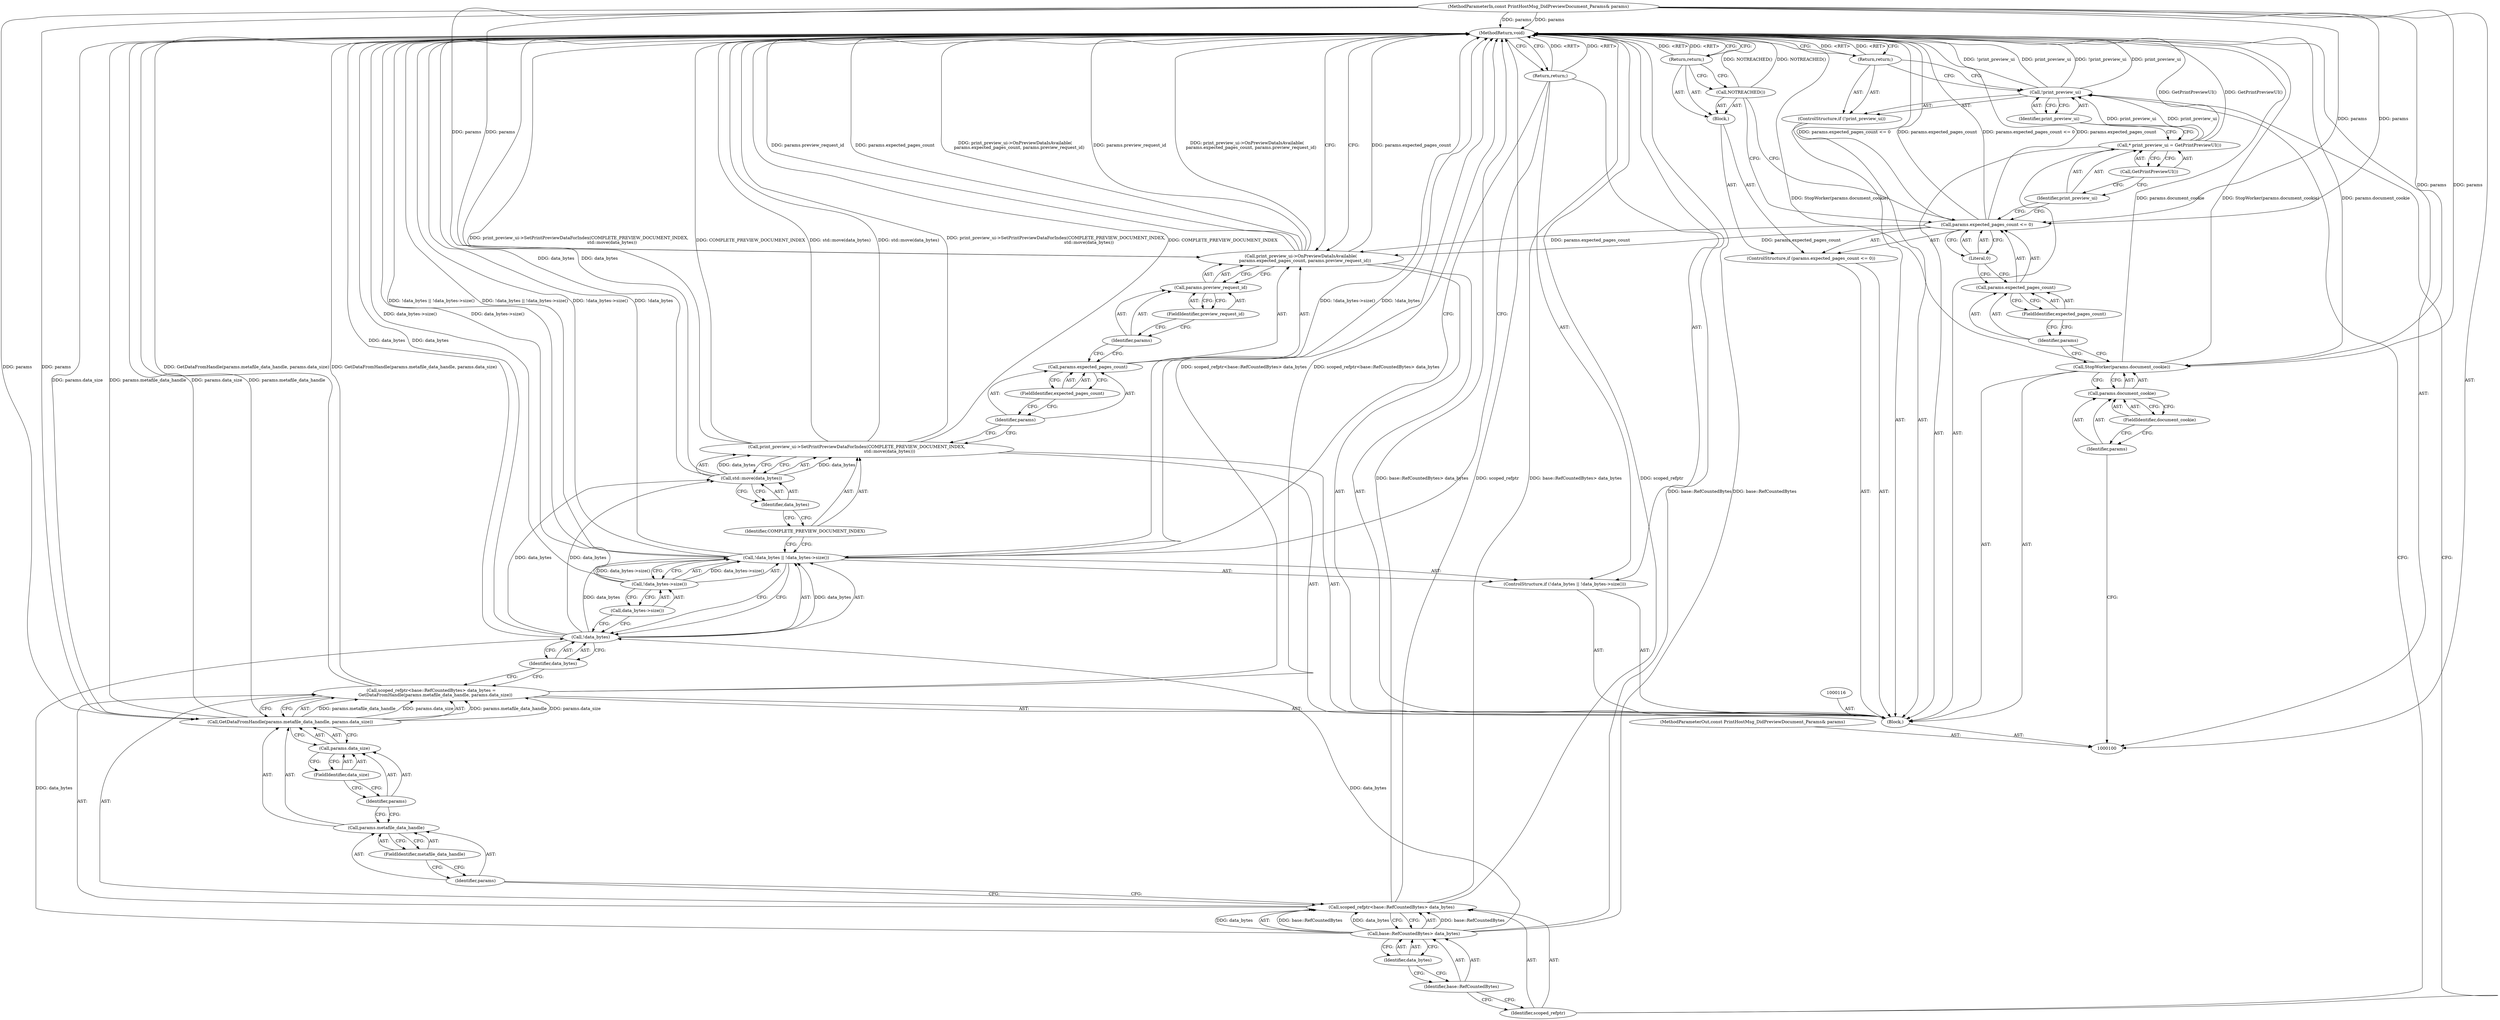 digraph "1_Chrome_9c391ac04f9ac478c8b0e43b359c2b43a6c892ab_2" {
"1000155" [label="(MethodReturn,void)"];
"1000117" [label="(Call,* print_preview_ui = GetPrintPreviewUI())"];
"1000118" [label="(Identifier,print_preview_ui)"];
"1000119" [label="(Call,GetPrintPreviewUI())"];
"1000120" [label="(ControlStructure,if (!print_preview_ui))"];
"1000121" [label="(Call,!print_preview_ui)"];
"1000122" [label="(Identifier,print_preview_ui)"];
"1000123" [label="(Return,return;)"];
"1000127" [label="(Call,base::RefCountedBytes> data_bytes)"];
"1000128" [label="(Identifier,base::RefCountedBytes)"];
"1000124" [label="(Call,scoped_refptr<base::RefCountedBytes> data_bytes =\n      GetDataFromHandle(params.metafile_data_handle, params.data_size))"];
"1000125" [label="(Call,scoped_refptr<base::RefCountedBytes> data_bytes)"];
"1000126" [label="(Identifier,scoped_refptr)"];
"1000129" [label="(Identifier,data_bytes)"];
"1000131" [label="(Call,params.metafile_data_handle)"];
"1000132" [label="(Identifier,params)"];
"1000133" [label="(FieldIdentifier,metafile_data_handle)"];
"1000134" [label="(Call,params.data_size)"];
"1000135" [label="(Identifier,params)"];
"1000130" [label="(Call,GetDataFromHandle(params.metafile_data_handle, params.data_size))"];
"1000136" [label="(FieldIdentifier,data_size)"];
"1000137" [label="(ControlStructure,if (!data_bytes || !data_bytes->size()))"];
"1000141" [label="(Call,!data_bytes->size())"];
"1000142" [label="(Call,data_bytes->size())"];
"1000138" [label="(Call,!data_bytes || !data_bytes->size())"];
"1000139" [label="(Call,!data_bytes)"];
"1000140" [label="(Identifier,data_bytes)"];
"1000143" [label="(Return,return;)"];
"1000144" [label="(Call,print_preview_ui->SetPrintPreviewDataForIndex(COMPLETE_PREVIEW_DOCUMENT_INDEX,\n                                                std::move(data_bytes)))"];
"1000145" [label="(Identifier,COMPLETE_PREVIEW_DOCUMENT_INDEX)"];
"1000146" [label="(Call,std::move(data_bytes))"];
"1000147" [label="(Identifier,data_bytes)"];
"1000101" [label="(MethodParameterIn,const PrintHostMsg_DidPreviewDocument_Params& params)"];
"1000228" [label="(MethodParameterOut,const PrintHostMsg_DidPreviewDocument_Params& params)"];
"1000102" [label="(Block,)"];
"1000148" [label="(Call,print_preview_ui->OnPreviewDataIsAvailable(\n      params.expected_pages_count, params.preview_request_id))"];
"1000151" [label="(FieldIdentifier,expected_pages_count)"];
"1000152" [label="(Call,params.preview_request_id)"];
"1000153" [label="(Identifier,params)"];
"1000154" [label="(FieldIdentifier,preview_request_id)"];
"1000149" [label="(Call,params.expected_pages_count)"];
"1000150" [label="(Identifier,params)"];
"1000104" [label="(Call,params.document_cookie)"];
"1000105" [label="(Identifier,params)"];
"1000103" [label="(Call,StopWorker(params.document_cookie))"];
"1000106" [label="(FieldIdentifier,document_cookie)"];
"1000111" [label="(FieldIdentifier,expected_pages_count)"];
"1000107" [label="(ControlStructure,if (params.expected_pages_count <= 0))"];
"1000112" [label="(Literal,0)"];
"1000113" [label="(Block,)"];
"1000108" [label="(Call,params.expected_pages_count <= 0)"];
"1000109" [label="(Call,params.expected_pages_count)"];
"1000110" [label="(Identifier,params)"];
"1000114" [label="(Call,NOTREACHED())"];
"1000115" [label="(Return,return;)"];
"1000155" -> "1000100"  [label="AST: "];
"1000155" -> "1000115"  [label="CFG: "];
"1000155" -> "1000123"  [label="CFG: "];
"1000155" -> "1000143"  [label="CFG: "];
"1000155" -> "1000148"  [label="CFG: "];
"1000141" -> "1000155"  [label="DDG: data_bytes->size()"];
"1000124" -> "1000155"  [label="DDG: scoped_refptr<base::RefCountedBytes> data_bytes"];
"1000124" -> "1000155"  [label="DDG: GetDataFromHandle(params.metafile_data_handle, params.data_size)"];
"1000108" -> "1000155"  [label="DDG: params.expected_pages_count <= 0"];
"1000108" -> "1000155"  [label="DDG: params.expected_pages_count"];
"1000103" -> "1000155"  [label="DDG: params.document_cookie"];
"1000103" -> "1000155"  [label="DDG: StopWorker(params.document_cookie)"];
"1000114" -> "1000155"  [label="DDG: NOTREACHED()"];
"1000121" -> "1000155"  [label="DDG: !print_preview_ui"];
"1000121" -> "1000155"  [label="DDG: print_preview_ui"];
"1000125" -> "1000155"  [label="DDG: base::RefCountedBytes> data_bytes"];
"1000125" -> "1000155"  [label="DDG: scoped_refptr"];
"1000101" -> "1000155"  [label="DDG: params"];
"1000117" -> "1000155"  [label="DDG: GetPrintPreviewUI()"];
"1000144" -> "1000155"  [label="DDG: std::move(data_bytes)"];
"1000144" -> "1000155"  [label="DDG: print_preview_ui->SetPrintPreviewDataForIndex(COMPLETE_PREVIEW_DOCUMENT_INDEX,\n                                                std::move(data_bytes))"];
"1000144" -> "1000155"  [label="DDG: COMPLETE_PREVIEW_DOCUMENT_INDEX"];
"1000146" -> "1000155"  [label="DDG: data_bytes"];
"1000138" -> "1000155"  [label="DDG: !data_bytes->size()"];
"1000138" -> "1000155"  [label="DDG: !data_bytes"];
"1000138" -> "1000155"  [label="DDG: !data_bytes || !data_bytes->size()"];
"1000139" -> "1000155"  [label="DDG: data_bytes"];
"1000148" -> "1000155"  [label="DDG: params.preview_request_id"];
"1000148" -> "1000155"  [label="DDG: params.expected_pages_count"];
"1000148" -> "1000155"  [label="DDG: print_preview_ui->OnPreviewDataIsAvailable(\n      params.expected_pages_count, params.preview_request_id)"];
"1000130" -> "1000155"  [label="DDG: params.data_size"];
"1000130" -> "1000155"  [label="DDG: params.metafile_data_handle"];
"1000127" -> "1000155"  [label="DDG: base::RefCountedBytes"];
"1000143" -> "1000155"  [label="DDG: <RET>"];
"1000115" -> "1000155"  [label="DDG: <RET>"];
"1000123" -> "1000155"  [label="DDG: <RET>"];
"1000117" -> "1000102"  [label="AST: "];
"1000117" -> "1000119"  [label="CFG: "];
"1000118" -> "1000117"  [label="AST: "];
"1000119" -> "1000117"  [label="AST: "];
"1000122" -> "1000117"  [label="CFG: "];
"1000117" -> "1000155"  [label="DDG: GetPrintPreviewUI()"];
"1000117" -> "1000121"  [label="DDG: print_preview_ui"];
"1000118" -> "1000117"  [label="AST: "];
"1000118" -> "1000108"  [label="CFG: "];
"1000119" -> "1000118"  [label="CFG: "];
"1000119" -> "1000117"  [label="AST: "];
"1000119" -> "1000118"  [label="CFG: "];
"1000117" -> "1000119"  [label="CFG: "];
"1000120" -> "1000102"  [label="AST: "];
"1000121" -> "1000120"  [label="AST: "];
"1000123" -> "1000120"  [label="AST: "];
"1000121" -> "1000120"  [label="AST: "];
"1000121" -> "1000122"  [label="CFG: "];
"1000122" -> "1000121"  [label="AST: "];
"1000123" -> "1000121"  [label="CFG: "];
"1000126" -> "1000121"  [label="CFG: "];
"1000121" -> "1000155"  [label="DDG: !print_preview_ui"];
"1000121" -> "1000155"  [label="DDG: print_preview_ui"];
"1000117" -> "1000121"  [label="DDG: print_preview_ui"];
"1000122" -> "1000121"  [label="AST: "];
"1000122" -> "1000117"  [label="CFG: "];
"1000121" -> "1000122"  [label="CFG: "];
"1000123" -> "1000120"  [label="AST: "];
"1000123" -> "1000121"  [label="CFG: "];
"1000155" -> "1000123"  [label="CFG: "];
"1000123" -> "1000155"  [label="DDG: <RET>"];
"1000127" -> "1000125"  [label="AST: "];
"1000127" -> "1000129"  [label="CFG: "];
"1000128" -> "1000127"  [label="AST: "];
"1000129" -> "1000127"  [label="AST: "];
"1000125" -> "1000127"  [label="CFG: "];
"1000127" -> "1000155"  [label="DDG: base::RefCountedBytes"];
"1000127" -> "1000125"  [label="DDG: base::RefCountedBytes"];
"1000127" -> "1000125"  [label="DDG: data_bytes"];
"1000127" -> "1000139"  [label="DDG: data_bytes"];
"1000128" -> "1000127"  [label="AST: "];
"1000128" -> "1000126"  [label="CFG: "];
"1000129" -> "1000128"  [label="CFG: "];
"1000124" -> "1000102"  [label="AST: "];
"1000124" -> "1000130"  [label="CFG: "];
"1000125" -> "1000124"  [label="AST: "];
"1000130" -> "1000124"  [label="AST: "];
"1000140" -> "1000124"  [label="CFG: "];
"1000124" -> "1000155"  [label="DDG: scoped_refptr<base::RefCountedBytes> data_bytes"];
"1000124" -> "1000155"  [label="DDG: GetDataFromHandle(params.metafile_data_handle, params.data_size)"];
"1000130" -> "1000124"  [label="DDG: params.metafile_data_handle"];
"1000130" -> "1000124"  [label="DDG: params.data_size"];
"1000125" -> "1000124"  [label="AST: "];
"1000125" -> "1000127"  [label="CFG: "];
"1000126" -> "1000125"  [label="AST: "];
"1000127" -> "1000125"  [label="AST: "];
"1000132" -> "1000125"  [label="CFG: "];
"1000125" -> "1000155"  [label="DDG: base::RefCountedBytes> data_bytes"];
"1000125" -> "1000155"  [label="DDG: scoped_refptr"];
"1000127" -> "1000125"  [label="DDG: base::RefCountedBytes"];
"1000127" -> "1000125"  [label="DDG: data_bytes"];
"1000126" -> "1000125"  [label="AST: "];
"1000126" -> "1000121"  [label="CFG: "];
"1000128" -> "1000126"  [label="CFG: "];
"1000129" -> "1000127"  [label="AST: "];
"1000129" -> "1000128"  [label="CFG: "];
"1000127" -> "1000129"  [label="CFG: "];
"1000131" -> "1000130"  [label="AST: "];
"1000131" -> "1000133"  [label="CFG: "];
"1000132" -> "1000131"  [label="AST: "];
"1000133" -> "1000131"  [label="AST: "];
"1000135" -> "1000131"  [label="CFG: "];
"1000132" -> "1000131"  [label="AST: "];
"1000132" -> "1000125"  [label="CFG: "];
"1000133" -> "1000132"  [label="CFG: "];
"1000133" -> "1000131"  [label="AST: "];
"1000133" -> "1000132"  [label="CFG: "];
"1000131" -> "1000133"  [label="CFG: "];
"1000134" -> "1000130"  [label="AST: "];
"1000134" -> "1000136"  [label="CFG: "];
"1000135" -> "1000134"  [label="AST: "];
"1000136" -> "1000134"  [label="AST: "];
"1000130" -> "1000134"  [label="CFG: "];
"1000135" -> "1000134"  [label="AST: "];
"1000135" -> "1000131"  [label="CFG: "];
"1000136" -> "1000135"  [label="CFG: "];
"1000130" -> "1000124"  [label="AST: "];
"1000130" -> "1000134"  [label="CFG: "];
"1000131" -> "1000130"  [label="AST: "];
"1000134" -> "1000130"  [label="AST: "];
"1000124" -> "1000130"  [label="CFG: "];
"1000130" -> "1000155"  [label="DDG: params.data_size"];
"1000130" -> "1000155"  [label="DDG: params.metafile_data_handle"];
"1000130" -> "1000124"  [label="DDG: params.metafile_data_handle"];
"1000130" -> "1000124"  [label="DDG: params.data_size"];
"1000101" -> "1000130"  [label="DDG: params"];
"1000136" -> "1000134"  [label="AST: "];
"1000136" -> "1000135"  [label="CFG: "];
"1000134" -> "1000136"  [label="CFG: "];
"1000137" -> "1000102"  [label="AST: "];
"1000138" -> "1000137"  [label="AST: "];
"1000143" -> "1000137"  [label="AST: "];
"1000141" -> "1000138"  [label="AST: "];
"1000141" -> "1000142"  [label="CFG: "];
"1000142" -> "1000141"  [label="AST: "];
"1000138" -> "1000141"  [label="CFG: "];
"1000141" -> "1000155"  [label="DDG: data_bytes->size()"];
"1000141" -> "1000138"  [label="DDG: data_bytes->size()"];
"1000142" -> "1000141"  [label="AST: "];
"1000142" -> "1000139"  [label="CFG: "];
"1000141" -> "1000142"  [label="CFG: "];
"1000138" -> "1000137"  [label="AST: "];
"1000138" -> "1000139"  [label="CFG: "];
"1000138" -> "1000141"  [label="CFG: "];
"1000139" -> "1000138"  [label="AST: "];
"1000141" -> "1000138"  [label="AST: "];
"1000143" -> "1000138"  [label="CFG: "];
"1000145" -> "1000138"  [label="CFG: "];
"1000138" -> "1000155"  [label="DDG: !data_bytes->size()"];
"1000138" -> "1000155"  [label="DDG: !data_bytes"];
"1000138" -> "1000155"  [label="DDG: !data_bytes || !data_bytes->size()"];
"1000139" -> "1000138"  [label="DDG: data_bytes"];
"1000141" -> "1000138"  [label="DDG: data_bytes->size()"];
"1000139" -> "1000138"  [label="AST: "];
"1000139" -> "1000140"  [label="CFG: "];
"1000140" -> "1000139"  [label="AST: "];
"1000142" -> "1000139"  [label="CFG: "];
"1000138" -> "1000139"  [label="CFG: "];
"1000139" -> "1000155"  [label="DDG: data_bytes"];
"1000139" -> "1000138"  [label="DDG: data_bytes"];
"1000127" -> "1000139"  [label="DDG: data_bytes"];
"1000139" -> "1000146"  [label="DDG: data_bytes"];
"1000140" -> "1000139"  [label="AST: "];
"1000140" -> "1000124"  [label="CFG: "];
"1000139" -> "1000140"  [label="CFG: "];
"1000143" -> "1000137"  [label="AST: "];
"1000143" -> "1000138"  [label="CFG: "];
"1000155" -> "1000143"  [label="CFG: "];
"1000143" -> "1000155"  [label="DDG: <RET>"];
"1000144" -> "1000102"  [label="AST: "];
"1000144" -> "1000146"  [label="CFG: "];
"1000145" -> "1000144"  [label="AST: "];
"1000146" -> "1000144"  [label="AST: "];
"1000150" -> "1000144"  [label="CFG: "];
"1000144" -> "1000155"  [label="DDG: std::move(data_bytes)"];
"1000144" -> "1000155"  [label="DDG: print_preview_ui->SetPrintPreviewDataForIndex(COMPLETE_PREVIEW_DOCUMENT_INDEX,\n                                                std::move(data_bytes))"];
"1000144" -> "1000155"  [label="DDG: COMPLETE_PREVIEW_DOCUMENT_INDEX"];
"1000146" -> "1000144"  [label="DDG: data_bytes"];
"1000145" -> "1000144"  [label="AST: "];
"1000145" -> "1000138"  [label="CFG: "];
"1000147" -> "1000145"  [label="CFG: "];
"1000146" -> "1000144"  [label="AST: "];
"1000146" -> "1000147"  [label="CFG: "];
"1000147" -> "1000146"  [label="AST: "];
"1000144" -> "1000146"  [label="CFG: "];
"1000146" -> "1000155"  [label="DDG: data_bytes"];
"1000146" -> "1000144"  [label="DDG: data_bytes"];
"1000139" -> "1000146"  [label="DDG: data_bytes"];
"1000147" -> "1000146"  [label="AST: "];
"1000147" -> "1000145"  [label="CFG: "];
"1000146" -> "1000147"  [label="CFG: "];
"1000101" -> "1000100"  [label="AST: "];
"1000101" -> "1000155"  [label="DDG: params"];
"1000101" -> "1000103"  [label="DDG: params"];
"1000101" -> "1000108"  [label="DDG: params"];
"1000101" -> "1000130"  [label="DDG: params"];
"1000101" -> "1000148"  [label="DDG: params"];
"1000228" -> "1000100"  [label="AST: "];
"1000102" -> "1000100"  [label="AST: "];
"1000103" -> "1000102"  [label="AST: "];
"1000107" -> "1000102"  [label="AST: "];
"1000116" -> "1000102"  [label="AST: "];
"1000117" -> "1000102"  [label="AST: "];
"1000120" -> "1000102"  [label="AST: "];
"1000124" -> "1000102"  [label="AST: "];
"1000137" -> "1000102"  [label="AST: "];
"1000144" -> "1000102"  [label="AST: "];
"1000148" -> "1000102"  [label="AST: "];
"1000148" -> "1000102"  [label="AST: "];
"1000148" -> "1000152"  [label="CFG: "];
"1000149" -> "1000148"  [label="AST: "];
"1000152" -> "1000148"  [label="AST: "];
"1000155" -> "1000148"  [label="CFG: "];
"1000148" -> "1000155"  [label="DDG: params.preview_request_id"];
"1000148" -> "1000155"  [label="DDG: params.expected_pages_count"];
"1000148" -> "1000155"  [label="DDG: print_preview_ui->OnPreviewDataIsAvailable(\n      params.expected_pages_count, params.preview_request_id)"];
"1000108" -> "1000148"  [label="DDG: params.expected_pages_count"];
"1000101" -> "1000148"  [label="DDG: params"];
"1000151" -> "1000149"  [label="AST: "];
"1000151" -> "1000150"  [label="CFG: "];
"1000149" -> "1000151"  [label="CFG: "];
"1000152" -> "1000148"  [label="AST: "];
"1000152" -> "1000154"  [label="CFG: "];
"1000153" -> "1000152"  [label="AST: "];
"1000154" -> "1000152"  [label="AST: "];
"1000148" -> "1000152"  [label="CFG: "];
"1000153" -> "1000152"  [label="AST: "];
"1000153" -> "1000149"  [label="CFG: "];
"1000154" -> "1000153"  [label="CFG: "];
"1000154" -> "1000152"  [label="AST: "];
"1000154" -> "1000153"  [label="CFG: "];
"1000152" -> "1000154"  [label="CFG: "];
"1000149" -> "1000148"  [label="AST: "];
"1000149" -> "1000151"  [label="CFG: "];
"1000150" -> "1000149"  [label="AST: "];
"1000151" -> "1000149"  [label="AST: "];
"1000153" -> "1000149"  [label="CFG: "];
"1000150" -> "1000149"  [label="AST: "];
"1000150" -> "1000144"  [label="CFG: "];
"1000151" -> "1000150"  [label="CFG: "];
"1000104" -> "1000103"  [label="AST: "];
"1000104" -> "1000106"  [label="CFG: "];
"1000105" -> "1000104"  [label="AST: "];
"1000106" -> "1000104"  [label="AST: "];
"1000103" -> "1000104"  [label="CFG: "];
"1000105" -> "1000104"  [label="AST: "];
"1000105" -> "1000100"  [label="CFG: "];
"1000106" -> "1000105"  [label="CFG: "];
"1000103" -> "1000102"  [label="AST: "];
"1000103" -> "1000104"  [label="CFG: "];
"1000104" -> "1000103"  [label="AST: "];
"1000110" -> "1000103"  [label="CFG: "];
"1000103" -> "1000155"  [label="DDG: params.document_cookie"];
"1000103" -> "1000155"  [label="DDG: StopWorker(params.document_cookie)"];
"1000101" -> "1000103"  [label="DDG: params"];
"1000106" -> "1000104"  [label="AST: "];
"1000106" -> "1000105"  [label="CFG: "];
"1000104" -> "1000106"  [label="CFG: "];
"1000111" -> "1000109"  [label="AST: "];
"1000111" -> "1000110"  [label="CFG: "];
"1000109" -> "1000111"  [label="CFG: "];
"1000107" -> "1000102"  [label="AST: "];
"1000108" -> "1000107"  [label="AST: "];
"1000113" -> "1000107"  [label="AST: "];
"1000112" -> "1000108"  [label="AST: "];
"1000112" -> "1000109"  [label="CFG: "];
"1000108" -> "1000112"  [label="CFG: "];
"1000113" -> "1000107"  [label="AST: "];
"1000114" -> "1000113"  [label="AST: "];
"1000115" -> "1000113"  [label="AST: "];
"1000108" -> "1000107"  [label="AST: "];
"1000108" -> "1000112"  [label="CFG: "];
"1000109" -> "1000108"  [label="AST: "];
"1000112" -> "1000108"  [label="AST: "];
"1000114" -> "1000108"  [label="CFG: "];
"1000118" -> "1000108"  [label="CFG: "];
"1000108" -> "1000155"  [label="DDG: params.expected_pages_count <= 0"];
"1000108" -> "1000155"  [label="DDG: params.expected_pages_count"];
"1000101" -> "1000108"  [label="DDG: params"];
"1000108" -> "1000148"  [label="DDG: params.expected_pages_count"];
"1000109" -> "1000108"  [label="AST: "];
"1000109" -> "1000111"  [label="CFG: "];
"1000110" -> "1000109"  [label="AST: "];
"1000111" -> "1000109"  [label="AST: "];
"1000112" -> "1000109"  [label="CFG: "];
"1000110" -> "1000109"  [label="AST: "];
"1000110" -> "1000103"  [label="CFG: "];
"1000111" -> "1000110"  [label="CFG: "];
"1000114" -> "1000113"  [label="AST: "];
"1000114" -> "1000108"  [label="CFG: "];
"1000115" -> "1000114"  [label="CFG: "];
"1000114" -> "1000155"  [label="DDG: NOTREACHED()"];
"1000115" -> "1000113"  [label="AST: "];
"1000115" -> "1000114"  [label="CFG: "];
"1000155" -> "1000115"  [label="CFG: "];
"1000115" -> "1000155"  [label="DDG: <RET>"];
}
